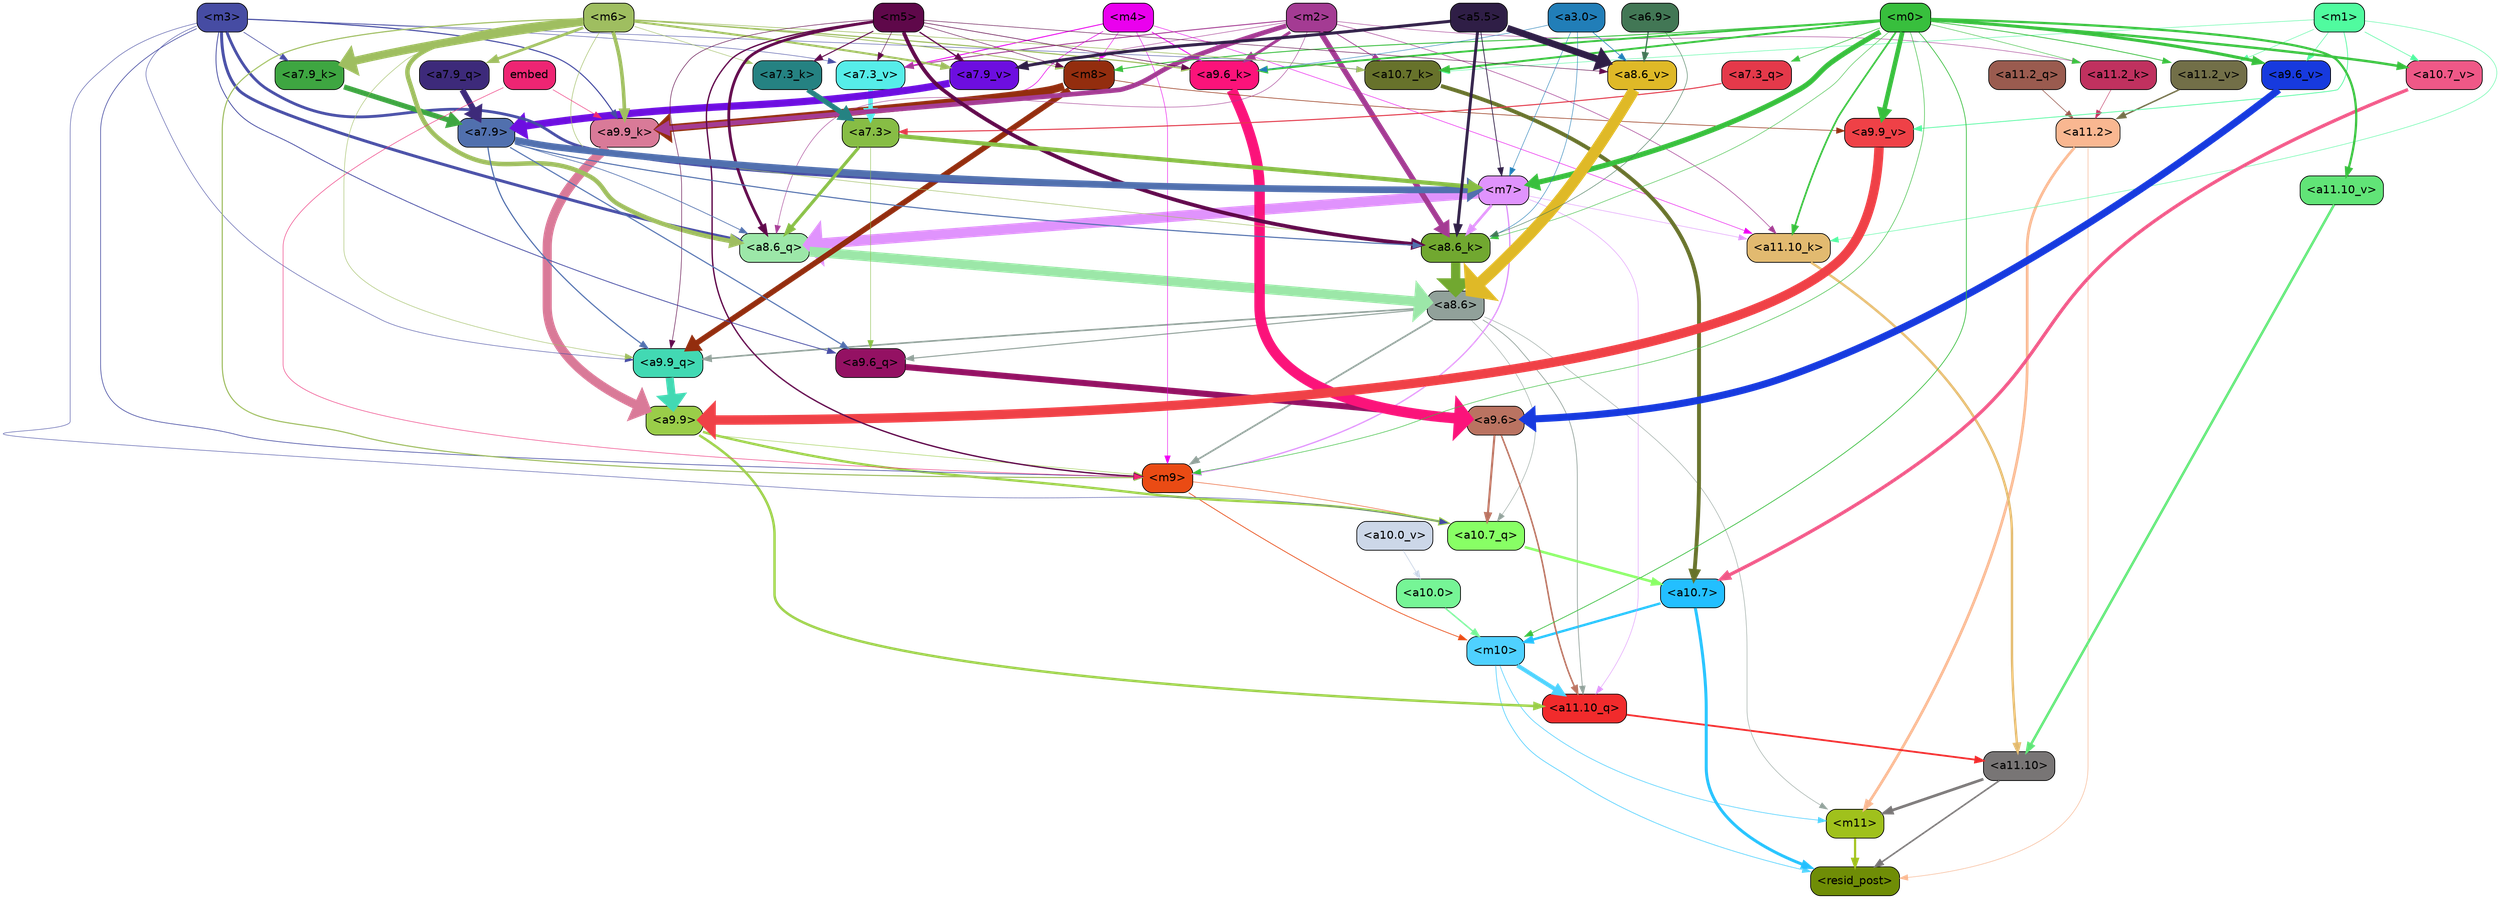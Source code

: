 strict digraph "" {
	graph [bgcolor=transparent,
		layout=dot,
		overlap=false,
		splines=true
	];
	"<m11>"	[color=black,
		fillcolor="#a0c11c",
		fontname=Helvetica,
		shape=box,
		style="filled, rounded"];
	"<resid_post>"	[color=black,
		fillcolor="#6f8d06",
		fontname=Helvetica,
		shape=box,
		style="filled, rounded"];
	"<m11>" -> "<resid_post>"	[color="#a0c11c",
		penwidth=2.702841281890869];
	"<a11.10>"	[color=black,
		fillcolor="#787575",
		fontname=Helvetica,
		shape=box,
		style="filled, rounded"];
	"<a11.10>" -> "<m11>"	[color="#787575",
		penwidth=3.3565988540649414];
	"<a11.10>" -> "<resid_post>"	[color="#787575",
		penwidth=1.9347846508026123];
	"<a11.2>"	[color=black,
		fillcolor="#f9b791",
		fontname=Helvetica,
		shape=box,
		style="filled, rounded"];
	"<a11.2>" -> "<m11>"	[color="#f9b791",
		penwidth=3.357710838317871];
	"<a11.2>" -> "<resid_post>"	[color="#f9b791",
		penwidth=0.6756799221038818];
	"<m10>"	[color=black,
		fillcolor="#4fd1ff",
		fontname=Helvetica,
		shape=box,
		style="filled, rounded"];
	"<m10>" -> "<m11>"	[color="#4fd1ff",
		penwidth=0.7995781898498535];
	"<m10>" -> "<resid_post>"	[color="#4fd1ff",
		penwidth=0.84842848777771];
	"<a11.10_q>"	[color=black,
		fillcolor="#f12b2c",
		fontname=Helvetica,
		shape=box,
		style="filled, rounded"];
	"<m10>" -> "<a11.10_q>"	[color="#4fd1ff",
		penwidth=5.131217956542969];
	"<a10.7>"	[color=black,
		fillcolor="#23bfff",
		fontname=Helvetica,
		shape=box,
		style="filled, rounded"];
	"<a10.7>" -> "<resid_post>"	[color="#23bfff",
		penwidth=3.701959013938904];
	"<a10.7>" -> "<m10>"	[color="#23bfff",
		penwidth=2.9233598709106445];
	"<a8.6>"	[color=black,
		fillcolor="#91a19a",
		fontname=Helvetica,
		shape=box,
		style="filled, rounded"];
	"<a8.6>" -> "<m11>"	[color="#91a19a",
		penwidth=0.6];
	"<a8.6>" -> "<a11.10_q>"	[color="#91a19a",
		penwidth=0.8920164108276367];
	"<m9>"	[color=black,
		fillcolor="#ea4b14",
		fontname=Helvetica,
		shape=box,
		style="filled, rounded"];
	"<a8.6>" -> "<m9>"	[color="#91a19a",
		penwidth=2.0895538330078125];
	"<a10.7_q>"	[color=black,
		fillcolor="#88ff65",
		fontname=Helvetica,
		shape=box,
		style="filled, rounded"];
	"<a8.6>" -> "<a10.7_q>"	[color="#91a19a",
		penwidth=0.6];
	"<a9.9_q>"	[color=black,
		fillcolor="#42d9b3",
		fontname=Helvetica,
		shape=box,
		style="filled, rounded"];
	"<a8.6>" -> "<a9.9_q>"	[color="#91a19a",
		penwidth=1.9669651985168457];
	"<a9.6_q>"	[color=black,
		fillcolor="#941163",
		fontname=Helvetica,
		shape=box,
		style="filled, rounded"];
	"<a8.6>" -> "<a9.6_q>"	[color="#91a19a",
		penwidth=1.2784099578857422];
	"<a11.10_q>" -> "<a11.10>"	[color="#f12b2c",
		penwidth=2.230653762817383];
	"<a11.2_q>"	[color=black,
		fillcolor="#9a5b4f",
		fontname=Helvetica,
		shape=box,
		style="filled, rounded"];
	"<a11.2_q>" -> "<a11.2>"	[color="#9a5b4f",
		penwidth=0.7805061340332031];
	"<a11.10_k>"	[color=black,
		fillcolor="#e2ba70",
		fontname=Helvetica,
		shape=box,
		style="filled, rounded"];
	"<a11.10_k>" -> "<a11.10>"	[color="#e2ba70",
		penwidth=3.010073661804199];
	"<a11.2_k>"	[color=black,
		fillcolor="#c0315f",
		fontname=Helvetica,
		shape=box,
		style="filled, rounded"];
	"<a11.2_k>" -> "<a11.2>"	[color="#c0315f",
		penwidth=0.6];
	"<a11.10_v>"	[color=black,
		fillcolor="#61e477",
		fontname=Helvetica,
		shape=box,
		style="filled, rounded"];
	"<a11.10_v>" -> "<a11.10>"	[color="#61e477",
		penwidth=3.0961761474609375];
	"<a11.2_v>"	[color=black,
		fillcolor="#726f48",
		fontname=Helvetica,
		shape=box,
		style="filled, rounded"];
	"<a11.2_v>" -> "<a11.2>"	[color="#726f48",
		penwidth=1.7951231002807617];
	"<a9.9>"	[color=black,
		fillcolor="#9acd49",
		fontname=Helvetica,
		shape=box,
		style="filled, rounded"];
	"<a9.9>" -> "<a11.10_q>"	[color="#9acd49",
		penwidth=3.086172103881836];
	"<a9.9>" -> "<m9>"	[color="#9acd49",
		penwidth=0.6];
	"<a9.9>" -> "<a10.7_q>"	[color="#9acd49",
		penwidth=2.9829912185668945];
	"<a9.6>"	[color=black,
		fillcolor="#ba7361",
		fontname=Helvetica,
		shape=box,
		style="filled, rounded"];
	"<a9.6>" -> "<a11.10_q>"	[color="#ba7361",
		penwidth=1.9188203811645508];
	"<a9.6>" -> "<a10.7_q>"	[color="#ba7361",
		penwidth=2.6223926544189453];
	"<m7>"	[color=black,
		fillcolor="#e093fd",
		fontname=Helvetica,
		shape=box,
		style="filled, rounded"];
	"<m7>" -> "<a11.10_q>"	[color="#e093fd",
		penwidth=0.6];
	"<m7>" -> "<a11.10_k>"	[color="#e093fd",
		penwidth=0.6];
	"<m7>" -> "<m9>"	[color="#e093fd",
		penwidth=1.602376937866211];
	"<a8.6_q>"	[color=black,
		fillcolor="#9ce7a8",
		fontname=Helvetica,
		shape=box,
		style="filled, rounded"];
	"<m7>" -> "<a8.6_q>"	[color="#e093fd",
		penwidth=13.241378784179688];
	"<a8.6_k>"	[color=black,
		fillcolor="#71a830",
		fontname=Helvetica,
		shape=box,
		style="filled, rounded"];
	"<m7>" -> "<a8.6_k>"	[color="#e093fd",
		penwidth=3.1968326568603516];
	"<m4>"	[color=black,
		fillcolor="#ea00ee",
		fontname=Helvetica,
		shape=box,
		style="filled, rounded"];
	"<m4>" -> "<a11.10_k>"	[color="#ea00ee",
		penwidth=0.6];
	"<m4>" -> "<m9>"	[color="#ea00ee",
		penwidth=0.6];
	"<a9.9_k>"	[color=black,
		fillcolor="#d97a98",
		fontname=Helvetica,
		shape=box,
		style="filled, rounded"];
	"<m4>" -> "<a9.9_k>"	[color="#ea00ee",
		penwidth=0.7440586090087891];
	"<a9.6_k>"	[color=black,
		fillcolor="#fb137a",
		fontname=Helvetica,
		shape=box,
		style="filled, rounded"];
	"<m4>" -> "<a9.6_k>"	[color="#ea00ee",
		penwidth=1.1381549835205078];
	"<m8>"	[color=black,
		fillcolor="#932d0e",
		fontname=Helvetica,
		shape=box,
		style="filled, rounded"];
	"<m4>" -> "<m8>"	[color="#ea00ee",
		penwidth=0.6];
	"<a7.3_v>"	[color=black,
		fillcolor="#56ede9",
		fontname=Helvetica,
		shape=box,
		style="filled, rounded"];
	"<m4>" -> "<a7.3_v>"	[color="#ea00ee",
		penwidth=1.1412334442138672];
	"<m2>"	[color=black,
		fillcolor="#a43b93",
		fontname=Helvetica,
		shape=box,
		style="filled, rounded"];
	"<m2>" -> "<a11.10_k>"	[color="#a43b93",
		penwidth=0.7053709030151367];
	"<m2>" -> "<a11.2_k>"	[color="#a43b93",
		penwidth=0.6];
	"<a10.7_k>"	[color=black,
		fillcolor="#67722b",
		fontname=Helvetica,
		shape=box,
		style="filled, rounded"];
	"<m2>" -> "<a10.7_k>"	[color="#a43b93",
		penwidth=0.9458351135253906];
	"<m2>" -> "<a9.9_k>"	[color="#a43b93",
		penwidth=5.899354457855225];
	"<m2>" -> "<a9.6_k>"	[color="#a43b93",
		penwidth=3.641721725463867];
	"<m2>" -> "<a8.6_q>"	[color="#a43b93",
		penwidth=0.6];
	"<m2>" -> "<a8.6_k>"	[color="#a43b93",
		penwidth=6.741854667663574];
	"<a7.9_v>"	[color=black,
		fillcolor="#6d0ee0",
		fontname=Helvetica,
		shape=box,
		style="filled, rounded"];
	"<m2>" -> "<a7.9_v>"	[color="#a43b93",
		penwidth=0.6];
	"<m2>" -> "<a7.3_v>"	[color="#a43b93",
		penwidth=1.1759881973266602];
	"<m1>"	[color=black,
		fillcolor="#50fb9f",
		fontname=Helvetica,
		shape=box,
		style="filled, rounded"];
	"<m1>" -> "<a11.10_k>"	[color="#50fb9f",
		penwidth=0.6];
	"<m1>" -> "<a11.2_v>"	[color="#50fb9f",
		penwidth=0.6];
	"<m1>" -> "<a10.7_k>"	[color="#50fb9f",
		penwidth=0.6];
	"<a10.7_v>"	[color=black,
		fillcolor="#ef5887",
		fontname=Helvetica,
		shape=box,
		style="filled, rounded"];
	"<m1>" -> "<a10.7_v>"	[color="#50fb9f",
		penwidth=0.7276821136474609];
	"<a9.9_v>"	[color=black,
		fillcolor="#ef4147",
		fontname=Helvetica,
		shape=box,
		style="filled, rounded"];
	"<m1>" -> "<a9.9_v>"	[color="#50fb9f",
		penwidth=0.9372577667236328];
	"<a9.6_v>"	[color=black,
		fillcolor="#173ade",
		fontname=Helvetica,
		shape=box,
		style="filled, rounded"];
	"<m1>" -> "<a9.6_v>"	[color="#50fb9f",
		penwidth=0.6895580291748047];
	"<m0>"	[color=black,
		fillcolor="#38bf3d",
		fontname=Helvetica,
		shape=box,
		style="filled, rounded"];
	"<m0>" -> "<m10>"	[color="#38bf3d",
		penwidth=0.9029474258422852];
	"<m0>" -> "<a11.10_k>"	[color="#38bf3d",
		penwidth=2.144052505493164];
	"<m0>" -> "<a11.2_k>"	[color="#38bf3d",
		penwidth=0.6134786605834961];
	"<m0>" -> "<a11.10_v>"	[color="#38bf3d",
		penwidth=2.813839912414551];
	"<m0>" -> "<a11.2_v>"	[color="#38bf3d",
		penwidth=0.9900531768798828];
	"<m0>" -> "<m7>"	[color="#38bf3d",
		penwidth=6.471525192260742];
	"<m0>" -> "<m9>"	[color="#38bf3d",
		penwidth=0.6837482452392578];
	"<m0>" -> "<a10.7_k>"	[color="#38bf3d",
		penwidth=2.4311294555664062];
	"<m0>" -> "<a10.7_v>"	[color="#38bf3d",
		penwidth=3.061185836791992];
	"<m0>" -> "<a9.6_k>"	[color="#38bf3d",
		penwidth=2.3033218383789062];
	"<m0>" -> "<a9.9_v>"	[color="#38bf3d",
		penwidth=5.749459266662598];
	"<m0>" -> "<a9.6_v>"	[color="#38bf3d",
		penwidth=3.8124656677246094];
	"<m0>" -> "<m8>"	[color="#38bf3d",
		penwidth=1.1439266204833984];
	"<m0>" -> "<a8.6_k>"	[color="#38bf3d",
		penwidth=0.6];
	"<a7.3_q>"	[color=black,
		fillcolor="#e4394a",
		fontname=Helvetica,
		shape=box,
		style="filled, rounded"];
	"<m0>" -> "<a7.3_q>"	[color="#38bf3d",
		penwidth=0.7983880043029785];
	"<a10.0>"	[color=black,
		fillcolor="#76f596",
		fontname=Helvetica,
		shape=box,
		style="filled, rounded"];
	"<a10.0>" -> "<m10>"	[color="#76f596",
		penwidth=1.7953290939331055];
	"<m9>" -> "<m10>"	[color="#ea4b14",
		penwidth=0.8976783752441406];
	"<m9>" -> "<a10.7_q>"	[color="#ea4b14",
		penwidth=0.6];
	"<a10.7_q>" -> "<a10.7>"	[color="#88ff65",
		penwidth=3.1667375564575195];
	"<a10.7_k>" -> "<a10.7>"	[color="#67722b",
		penwidth=4.86921501159668];
	"<a10.7_v>" -> "<a10.7>"	[color="#ef5887",
		penwidth=4.189113616943359];
	"<a10.0_v>"	[color=black,
		fillcolor="#ccd7e8",
		fontname=Helvetica,
		shape=box,
		style="filled, rounded"];
	"<a10.0_v>" -> "<a10.0>"	[color="#ccd7e8",
		penwidth=0.9297943115234375];
	"<m3>"	[color=black,
		fillcolor="#464ca3",
		fontname=Helvetica,
		shape=box,
		style="filled, rounded"];
	"<m3>" -> "<m7>"	[color="#464ca3",
		penwidth=3.516108512878418];
	"<m3>" -> "<m9>"	[color="#464ca3",
		penwidth=0.8340511322021484];
	"<m3>" -> "<a10.7_q>"	[color="#464ca3",
		penwidth=0.6];
	"<m3>" -> "<a10.7_k>"	[color="#464ca3",
		penwidth=0.6];
	"<m3>" -> "<a9.9_q>"	[color="#464ca3",
		penwidth=0.6];
	"<m3>" -> "<a9.6_q>"	[color="#464ca3",
		penwidth=1.023146629333496];
	"<m3>" -> "<a9.9_k>"	[color="#464ca3",
		penwidth=1.3686113357543945];
	"<m3>" -> "<a8.6_q>"	[color="#464ca3",
		penwidth=3.662356376647949];
	"<a7.9_k>"	[color=black,
		fillcolor="#3ea641",
		fontname=Helvetica,
		shape=box,
		style="filled, rounded"];
	"<m3>" -> "<a7.9_k>"	[color="#464ca3",
		penwidth=0.7911663055419922];
	"<m3>" -> "<a7.3_v>"	[color="#464ca3",
		penwidth=0.6];
	"<m6>"	[color=black,
		fillcolor="#9fbe60",
		fontname=Helvetica,
		shape=box,
		style="filled, rounded"];
	"<m6>" -> "<m9>"	[color="#9fbe60",
		penwidth=1.3627052307128906];
	"<m6>" -> "<a10.7_k>"	[color="#9fbe60",
		penwidth=0.7860317230224609];
	"<m6>" -> "<a9.9_q>"	[color="#9fbe60",
		penwidth=0.6];
	"<m6>" -> "<a9.9_k>"	[color="#9fbe60",
		penwidth=4.531258583068848];
	"<m6>" -> "<a9.6_k>"	[color="#9fbe60",
		penwidth=1.4181280136108398];
	"<m6>" -> "<m8>"	[color="#9fbe60",
		penwidth=1.0155630111694336];
	"<m6>" -> "<a8.6_q>"	[color="#9fbe60",
		penwidth=5.633528709411621];
	"<m6>" -> "<a8.6_k>"	[color="#9fbe60",
		penwidth=0.6571521759033203];
	"<a7.9_q>"	[color=black,
		fillcolor="#3d2a7a",
		fontname=Helvetica,
		shape=box,
		style="filled, rounded"];
	"<m6>" -> "<a7.9_q>"	[color="#9fbe60",
		penwidth=3.375701427459717];
	"<m6>" -> "<a7.9_k>"	[color="#9fbe60",
		penwidth=10.12545919418335];
	"<a7.3_k>"	[color=black,
		fillcolor="#258282",
		fontname=Helvetica,
		shape=box,
		style="filled, rounded"];
	"<m6>" -> "<a7.3_k>"	[color="#9fbe60",
		penwidth=0.6];
	"<m6>" -> "<a7.9_v>"	[color="#9fbe60",
		penwidth=2.60457706451416];
	"<m5>"	[color=black,
		fillcolor="#5f084a",
		fontname=Helvetica,
		shape=box,
		style="filled, rounded"];
	"<m5>" -> "<m9>"	[color="#5f084a",
		penwidth=1.681243896484375];
	"<m5>" -> "<a9.9_q>"	[color="#5f084a",
		penwidth=0.6613569259643555];
	"<m5>" -> "<a9.6_k>"	[color="#5f084a",
		penwidth=0.758631706237793];
	"<m5>" -> "<m8>"	[color="#5f084a",
		penwidth=0.6134414672851562];
	"<m5>" -> "<a8.6_q>"	[color="#5f084a",
		penwidth=3.4897823333740234];
	"<m5>" -> "<a8.6_k>"	[color="#5f084a",
		penwidth=4.6982269287109375];
	"<a8.6_v>"	[color=black,
		fillcolor="#dfb927",
		fontname=Helvetica,
		shape=box,
		style="filled, rounded"];
	"<m5>" -> "<a8.6_v>"	[color="#5f084a",
		penwidth=0.6290683746337891];
	"<m5>" -> "<a7.3_k>"	[color="#5f084a",
		penwidth=1.2780604362487793];
	"<m5>" -> "<a7.9_v>"	[color="#5f084a",
		penwidth=1.6009464263916016];
	"<m5>" -> "<a7.3_v>"	[color="#5f084a",
		penwidth=0.6172752380371094];
	embed	[color=black,
		fillcolor="#ee2573",
		fontname=Helvetica,
		shape=box,
		style="filled, rounded"];
	embed -> "<m9>"	[color="#ee2573",
		penwidth=0.6];
	embed -> "<a9.9_k>"	[color="#ee2573",
		penwidth=0.6];
	"<a9.9_q>" -> "<a9.9>"	[color="#42d9b3",
		penwidth=9.939762115478516];
	"<a9.6_q>" -> "<a9.6>"	[color="#941163",
		penwidth=7.661715507507324];
	"<a9.9_k>" -> "<a9.9>"	[color="#d97a98",
		penwidth=11.399191856384277];
	"<a9.6_k>" -> "<a9.6>"	[color="#fb137a",
		penwidth=13.081165313720703];
	"<a9.9_v>" -> "<a9.9>"	[color="#ef4147",
		penwidth=11.790493965148926];
	"<a9.6_v>" -> "<a9.6>"	[color="#173ade",
		penwidth=8.907938003540039];
	"<m8>" -> "<a9.9_q>"	[color="#932d0e",
		penwidth=6.900845050811768];
	"<m8>" -> "<a9.9_k>"	[color="#932d0e",
		penwidth=9.720273971557617];
	"<m8>" -> "<a9.9_v>"	[color="#932d0e",
		penwidth=0.7325820922851562];
	"<a7.9>"	[color=black,
		fillcolor="#5170ae",
		fontname=Helvetica,
		shape=box,
		style="filled, rounded"];
	"<a7.9>" -> "<m7>"	[color="#5170ae",
		penwidth=8.380303382873535];
	"<a7.9>" -> "<a9.9_q>"	[color="#5170ae",
		penwidth=1.4397644996643066];
	"<a7.9>" -> "<a9.6_q>"	[color="#5170ae",
		penwidth=1.3931035995483398];
	"<a7.9>" -> "<a8.6_q>"	[color="#5170ae",
		penwidth=0.8684206008911133];
	"<a7.9>" -> "<a8.6_k>"	[color="#5170ae",
		penwidth=1.3346061706542969];
	"<a7.3>"	[color=black,
		fillcolor="#87bd45",
		fontname=Helvetica,
		shape=box,
		style="filled, rounded"];
	"<a7.3>" -> "<m7>"	[color="#87bd45",
		penwidth=5.218400001525879];
	"<a7.3>" -> "<a9.6_q>"	[color="#87bd45",
		penwidth=0.6];
	"<a7.3>" -> "<a8.6_q>"	[color="#87bd45",
		penwidth=3.9724788665771484];
	"<a3.0>"	[color=black,
		fillcolor="#217eb8",
		fontname=Helvetica,
		shape=box,
		style="filled, rounded"];
	"<a3.0>" -> "<m7>"	[color="#217eb8",
		penwidth=0.6];
	"<a3.0>" -> "<a9.6_k>"	[color="#217eb8",
		penwidth=0.6];
	"<a3.0>" -> "<a8.6_k>"	[color="#217eb8",
		penwidth=0.6];
	"<a3.0>" -> "<a8.6_v>"	[color="#217eb8",
		penwidth=0.8148288726806641];
	"<a8.6_q>" -> "<a8.6>"	[color="#9ce7a8",
		penwidth=12.358373165130615];
	"<a8.6_k>" -> "<a8.6>"	[color="#71a830",
		penwidth=11.655789375305176];
	"<a8.6_v>" -> "<a8.6>"	[color="#dfb927",
		penwidth=14.296124935150146];
	"<a6.9>"	[color=black,
		fillcolor="#427755",
		fontname=Helvetica,
		shape=box,
		style="filled, rounded"];
	"<a6.9>" -> "<a8.6_k>"	[color="#427755",
		penwidth=0.6];
	"<a6.9>" -> "<a8.6_v>"	[color="#427755",
		penwidth=1.563425064086914];
	"<a5.5>"	[color=black,
		fillcolor="#2f1e46",
		fontname=Helvetica,
		shape=box,
		style="filled, rounded"];
	"<a5.5>" -> "<m7>"	[color="#2f1e46",
		penwidth=0.94769287109375];
	"<a5.5>" -> "<a8.6_k>"	[color="#2f1e46",
		penwidth=3.608060836791992];
	"<a5.5>" -> "<a8.6_v>"	[color="#2f1e46",
		penwidth=8.398509979248047];
	"<a5.5>" -> "<a7.9_v>"	[color="#2f1e46",
		penwidth=3.7341604232788086];
	"<a7.9_q>" -> "<a7.9>"	[color="#3d2a7a",
		penwidth=7.43217658996582];
	"<a7.3_q>" -> "<a7.3>"	[color="#e4394a",
		penwidth=1.2839345932006836];
	"<a7.9_k>" -> "<a7.9>"	[color="#3ea641",
		penwidth=6.416324615478516];
	"<a7.3_k>" -> "<a7.3>"	[color="#258282",
		penwidth=6.420154571533203];
	"<a7.9_v>" -> "<a7.9>"	[color="#6d0ee0",
		penwidth=9.050997257232666];
	"<a7.3_v>" -> "<a7.3>"	[color="#56ede9",
		penwidth=5.585755348205566];
}
